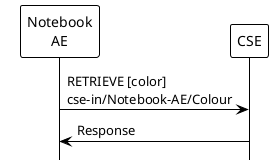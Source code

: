 @startuml
hide footbox
!theme plain
skinparam backgroundcolor transparent

participant "Notebook\nAE" as AE 
participant "CSE" as CSE 

AE -> CSE: RETRIEVE [color]\ncse-in/Notebook-AE/Colour
AE <- CSE: Response

@enduml